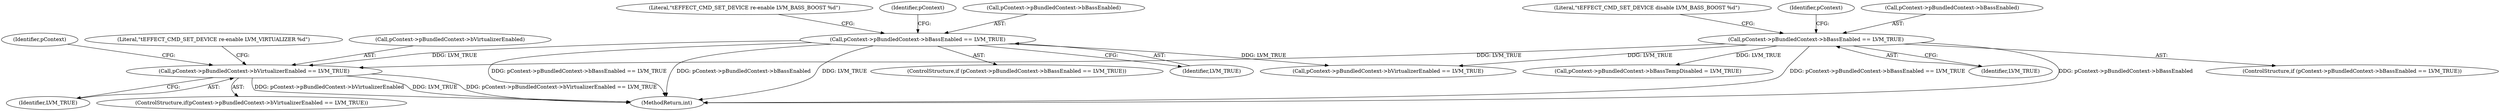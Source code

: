 digraph "0_Android_aeea52da00d210587fb3ed895de3d5f2e0264c88_4@pointer" {
"1001054" [label="(Call,pContext->pBundledContext->bVirtualizerEnabled == LVM_TRUE)"];
"1000968" [label="(Call,pContext->pBundledContext->bBassEnabled == LVM_TRUE)"];
"1000936" [label="(Call,pContext->pBundledContext->bBassEnabled == LVM_TRUE)"];
"1000977" [label="(Literal,\"\tEFFECT_CMD_SET_DEVICE re-enable LVM_BASS_BOOST %d\")"];
"1000987" [label="(Identifier,pContext)"];
"1000942" [label="(Identifier,LVM_TRUE)"];
"1000969" [label="(Call,pContext->pBundledContext->bBassEnabled)"];
"1000936" [label="(Call,pContext->pBundledContext->bBassEnabled == LVM_TRUE)"];
"1000968" [label="(Call,pContext->pBundledContext->bBassEnabled == LVM_TRUE)"];
"1000967" [label="(ControlStructure,if (pContext->pBundledContext->bBassEnabled == LVM_TRUE))"];
"1000945" [label="(Literal,\"\tEFFECT_CMD_SET_DEVICE disable LVM_BASS_BOOST %d\")"];
"1001060" [label="(Identifier,LVM_TRUE)"];
"1001022" [label="(Call,pContext->pBundledContext->bVirtualizerEnabled == LVM_TRUE)"];
"1001055" [label="(Call,pContext->pBundledContext->bVirtualizerEnabled)"];
"1001073" [label="(Identifier,pContext)"];
"1000955" [label="(Identifier,pContext)"];
"1000935" [label="(ControlStructure,if (pContext->pBundledContext->bBassEnabled == LVM_TRUE))"];
"1000952" [label="(Call,pContext->pBundledContext->bBassTempDisabled = LVM_TRUE)"];
"1000937" [label="(Call,pContext->pBundledContext->bBassEnabled)"];
"1001260" [label="(MethodReturn,int)"];
"1001063" [label="(Literal,\"\tEFFECT_CMD_SET_DEVICE re-enable LVM_VIRTUALIZER %d\")"];
"1001054" [label="(Call,pContext->pBundledContext->bVirtualizerEnabled == LVM_TRUE)"];
"1000974" [label="(Identifier,LVM_TRUE)"];
"1001053" [label="(ControlStructure,if(pContext->pBundledContext->bVirtualizerEnabled == LVM_TRUE))"];
"1001054" -> "1001053"  [label="AST: "];
"1001054" -> "1001060"  [label="CFG: "];
"1001055" -> "1001054"  [label="AST: "];
"1001060" -> "1001054"  [label="AST: "];
"1001063" -> "1001054"  [label="CFG: "];
"1001073" -> "1001054"  [label="CFG: "];
"1001054" -> "1001260"  [label="DDG: pContext->pBundledContext->bVirtualizerEnabled"];
"1001054" -> "1001260"  [label="DDG: LVM_TRUE"];
"1001054" -> "1001260"  [label="DDG: pContext->pBundledContext->bVirtualizerEnabled == LVM_TRUE"];
"1000968" -> "1001054"  [label="DDG: LVM_TRUE"];
"1000936" -> "1001054"  [label="DDG: LVM_TRUE"];
"1000968" -> "1000967"  [label="AST: "];
"1000968" -> "1000974"  [label="CFG: "];
"1000969" -> "1000968"  [label="AST: "];
"1000974" -> "1000968"  [label="AST: "];
"1000977" -> "1000968"  [label="CFG: "];
"1000987" -> "1000968"  [label="CFG: "];
"1000968" -> "1001260"  [label="DDG: pContext->pBundledContext->bBassEnabled"];
"1000968" -> "1001260"  [label="DDG: LVM_TRUE"];
"1000968" -> "1001260"  [label="DDG: pContext->pBundledContext->bBassEnabled == LVM_TRUE"];
"1000968" -> "1001022"  [label="DDG: LVM_TRUE"];
"1000936" -> "1000935"  [label="AST: "];
"1000936" -> "1000942"  [label="CFG: "];
"1000937" -> "1000936"  [label="AST: "];
"1000942" -> "1000936"  [label="AST: "];
"1000945" -> "1000936"  [label="CFG: "];
"1000955" -> "1000936"  [label="CFG: "];
"1000936" -> "1001260"  [label="DDG: pContext->pBundledContext->bBassEnabled == LVM_TRUE"];
"1000936" -> "1001260"  [label="DDG: pContext->pBundledContext->bBassEnabled"];
"1000936" -> "1000952"  [label="DDG: LVM_TRUE"];
"1000936" -> "1001022"  [label="DDG: LVM_TRUE"];
}
